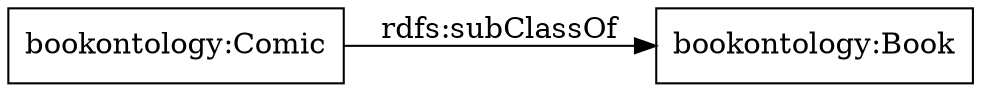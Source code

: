 digraph ar2dtool_diagram { 
rankdir=LR;
size="1000"
node [shape = rectangle, color="black"]; "bookontology:Comic" "bookontology:Book" ; /*classes style*/
	"bookontology:Comic" -> "bookontology:Book" [ label = "rdfs:subClassOf" ];

}
